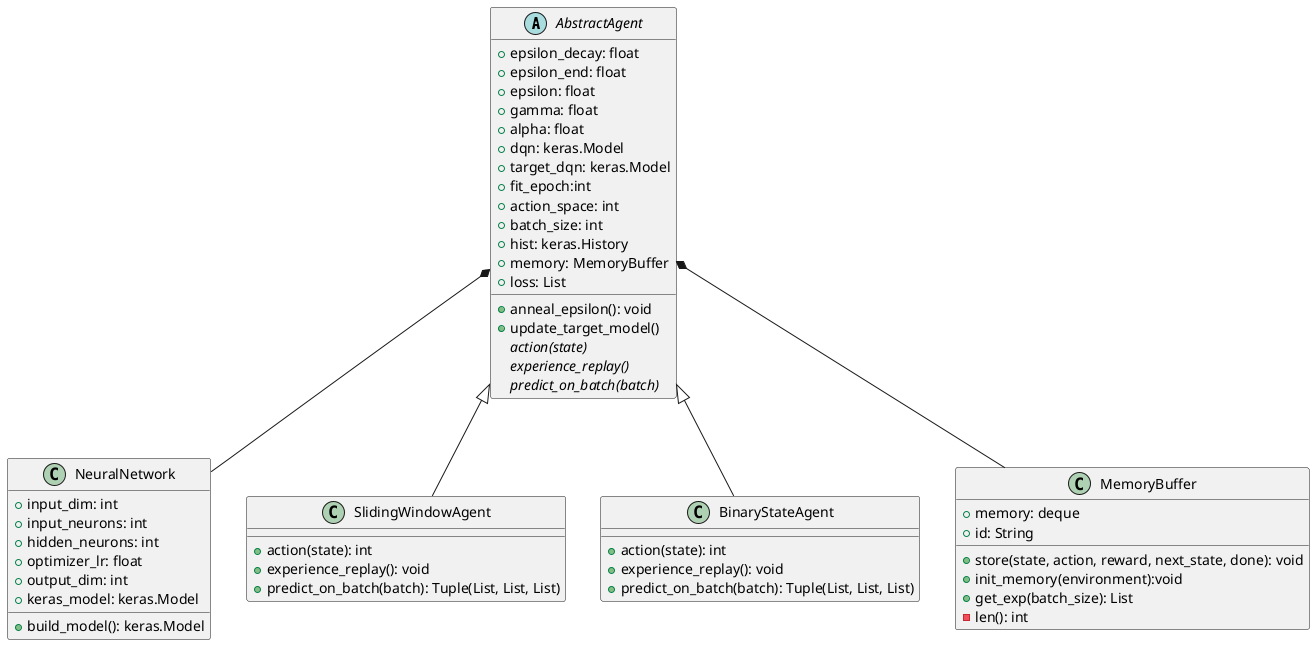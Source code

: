 @startuml
'Relations in Diagram
AbstractAgent *-- NeuralNetwork
AbstractAgent <|-- SlidingWindowAgent
AbstractAgent <|-- BinaryStateAgent
AbstractAgent *-- MemoryBuffer


'Classes in Diagram
abstract class AbstractAgent{
+epsilon_decay: float
+epsilon_end: float
+epsilon: float
+gamma: float
+alpha: float
+dqn: keras.Model
+target_dqn: keras.Model
+fit_epoch:int
+action_space: int
+batch_size: int
+hist: keras.History
+memory: MemoryBuffer
+loss: List
'
+ anneal_epsilon(): void
+ update_target_model()
{abstract} action(state)
{abstract} experience_replay()
{abstract} predict_on_batch(batch)
}

class SlidingWindowAgent {
+action(state): int
+experience_replay(): void
+predict_on_batch(batch): Tuple(List, List, List)
}

class BinaryStateAgent {
+action(state): int
+experience_replay(): void
+predict_on_batch(batch): Tuple(List, List, List)
}

class NeuralNetwork{
+input_dim: int
+input_neurons: int
+hidden_neurons: int
+optimizer_lr: float
+output_dim: int
+keras_model: keras.Model
'
+ build_model(): keras.Model
}

class MemoryBuffer{
+memory: deque
+id: String
'
+store(state, action, reward, next_state, done): void
+init_memory(environment):void
+get_exp(batch_size): List
-len(): int
}

@enduml